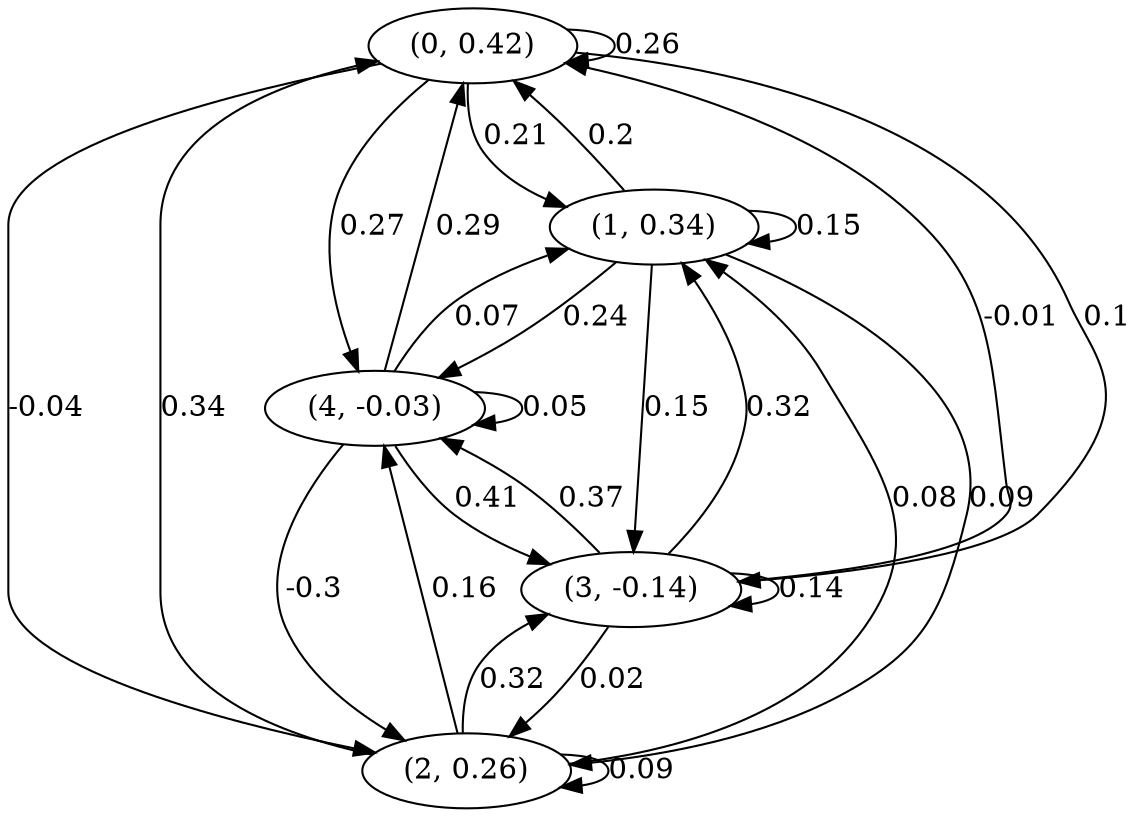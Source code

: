 digraph {
    0 [ label = "(0, 0.42)" ]
    1 [ label = "(1, 0.34)" ]
    2 [ label = "(2, 0.26)" ]
    3 [ label = "(3, -0.14)" ]
    4 [ label = "(4, -0.03)" ]
    0 -> 0 [ label = "0.26" ]
    1 -> 1 [ label = "0.15" ]
    2 -> 2 [ label = "0.09" ]
    3 -> 3 [ label = "0.14" ]
    4 -> 4 [ label = "0.05" ]
    1 -> 0 [ label = "0.2" ]
    2 -> 0 [ label = "0.34" ]
    3 -> 0 [ label = "-0.01" ]
    4 -> 0 [ label = "0.29" ]
    0 -> 1 [ label = "0.21" ]
    2 -> 1 [ label = "0.08" ]
    3 -> 1 [ label = "0.32" ]
    4 -> 1 [ label = "0.07" ]
    0 -> 2 [ label = "-0.04" ]
    1 -> 2 [ label = "0.09" ]
    3 -> 2 [ label = "0.02" ]
    4 -> 2 [ label = "-0.3" ]
    0 -> 3 [ label = "0.1" ]
    1 -> 3 [ label = "0.15" ]
    2 -> 3 [ label = "0.32" ]
    4 -> 3 [ label = "0.41" ]
    0 -> 4 [ label = "0.27" ]
    1 -> 4 [ label = "0.24" ]
    2 -> 4 [ label = "0.16" ]
    3 -> 4 [ label = "0.37" ]
}

